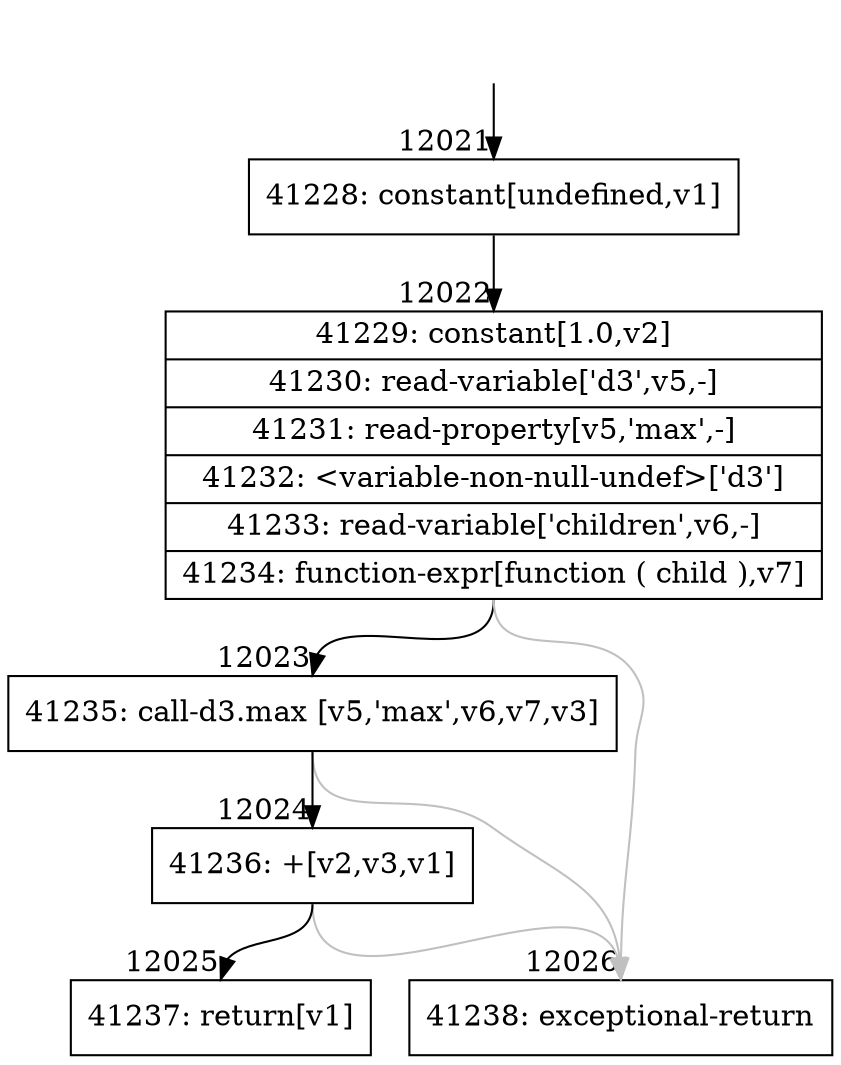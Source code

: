 digraph {
rankdir="TD"
BB_entry1109[shape=none,label=""];
BB_entry1109 -> BB12021 [tailport=s, headport=n, headlabel="    12021"]
BB12021 [shape=record label="{41228: constant[undefined,v1]}" ] 
BB12021 -> BB12022 [tailport=s, headport=n, headlabel="      12022"]
BB12022 [shape=record label="{41229: constant[1.0,v2]|41230: read-variable['d3',v5,-]|41231: read-property[v5,'max',-]|41232: \<variable-non-null-undef\>['d3']|41233: read-variable['children',v6,-]|41234: function-expr[function ( child ),v7]}" ] 
BB12022 -> BB12023 [tailport=s, headport=n, headlabel="      12023"]
BB12022 -> BB12026 [tailport=s, headport=n, color=gray, headlabel="      12026"]
BB12023 [shape=record label="{41235: call-d3.max [v5,'max',v6,v7,v3]}" ] 
BB12023 -> BB12024 [tailport=s, headport=n, headlabel="      12024"]
BB12023 -> BB12026 [tailport=s, headport=n, color=gray]
BB12024 [shape=record label="{41236: +[v2,v3,v1]}" ] 
BB12024 -> BB12025 [tailport=s, headport=n, headlabel="      12025"]
BB12024 -> BB12026 [tailport=s, headport=n, color=gray]
BB12025 [shape=record label="{41237: return[v1]}" ] 
BB12026 [shape=record label="{41238: exceptional-return}" ] 
//#$~ 7206
}
